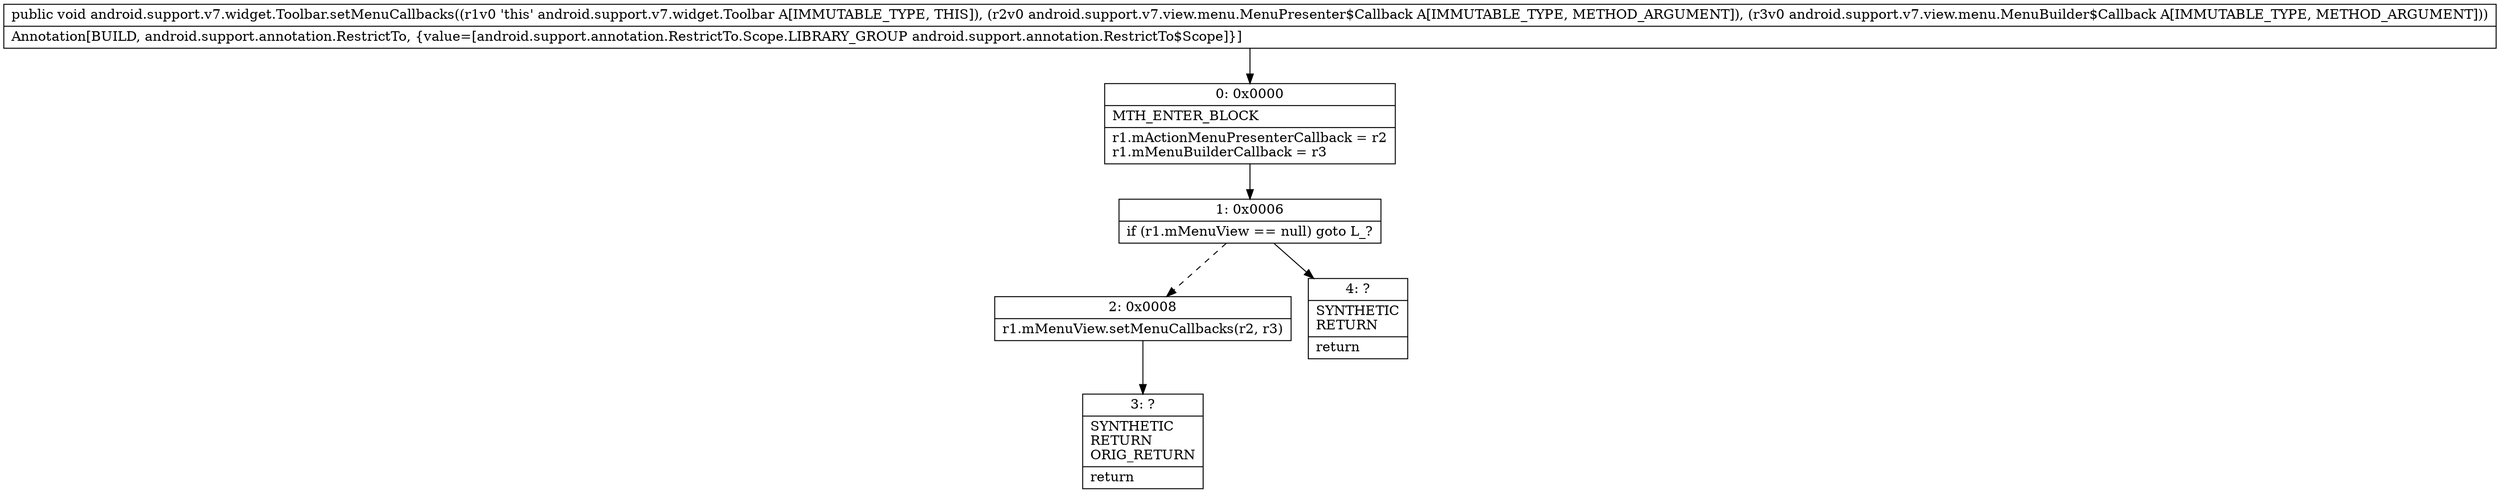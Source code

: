 digraph "CFG forandroid.support.v7.widget.Toolbar.setMenuCallbacks(Landroid\/support\/v7\/view\/menu\/MenuPresenter$Callback;Landroid\/support\/v7\/view\/menu\/MenuBuilder$Callback;)V" {
Node_0 [shape=record,label="{0\:\ 0x0000|MTH_ENTER_BLOCK\l|r1.mActionMenuPresenterCallback = r2\lr1.mMenuBuilderCallback = r3\l}"];
Node_1 [shape=record,label="{1\:\ 0x0006|if (r1.mMenuView == null) goto L_?\l}"];
Node_2 [shape=record,label="{2\:\ 0x0008|r1.mMenuView.setMenuCallbacks(r2, r3)\l}"];
Node_3 [shape=record,label="{3\:\ ?|SYNTHETIC\lRETURN\lORIG_RETURN\l|return\l}"];
Node_4 [shape=record,label="{4\:\ ?|SYNTHETIC\lRETURN\l|return\l}"];
MethodNode[shape=record,label="{public void android.support.v7.widget.Toolbar.setMenuCallbacks((r1v0 'this' android.support.v7.widget.Toolbar A[IMMUTABLE_TYPE, THIS]), (r2v0 android.support.v7.view.menu.MenuPresenter$Callback A[IMMUTABLE_TYPE, METHOD_ARGUMENT]), (r3v0 android.support.v7.view.menu.MenuBuilder$Callback A[IMMUTABLE_TYPE, METHOD_ARGUMENT]))  | Annotation[BUILD, android.support.annotation.RestrictTo, \{value=[android.support.annotation.RestrictTo.Scope.LIBRARY_GROUP android.support.annotation.RestrictTo$Scope]\}]\l}"];
MethodNode -> Node_0;
Node_0 -> Node_1;
Node_1 -> Node_2[style=dashed];
Node_1 -> Node_4;
Node_2 -> Node_3;
}

